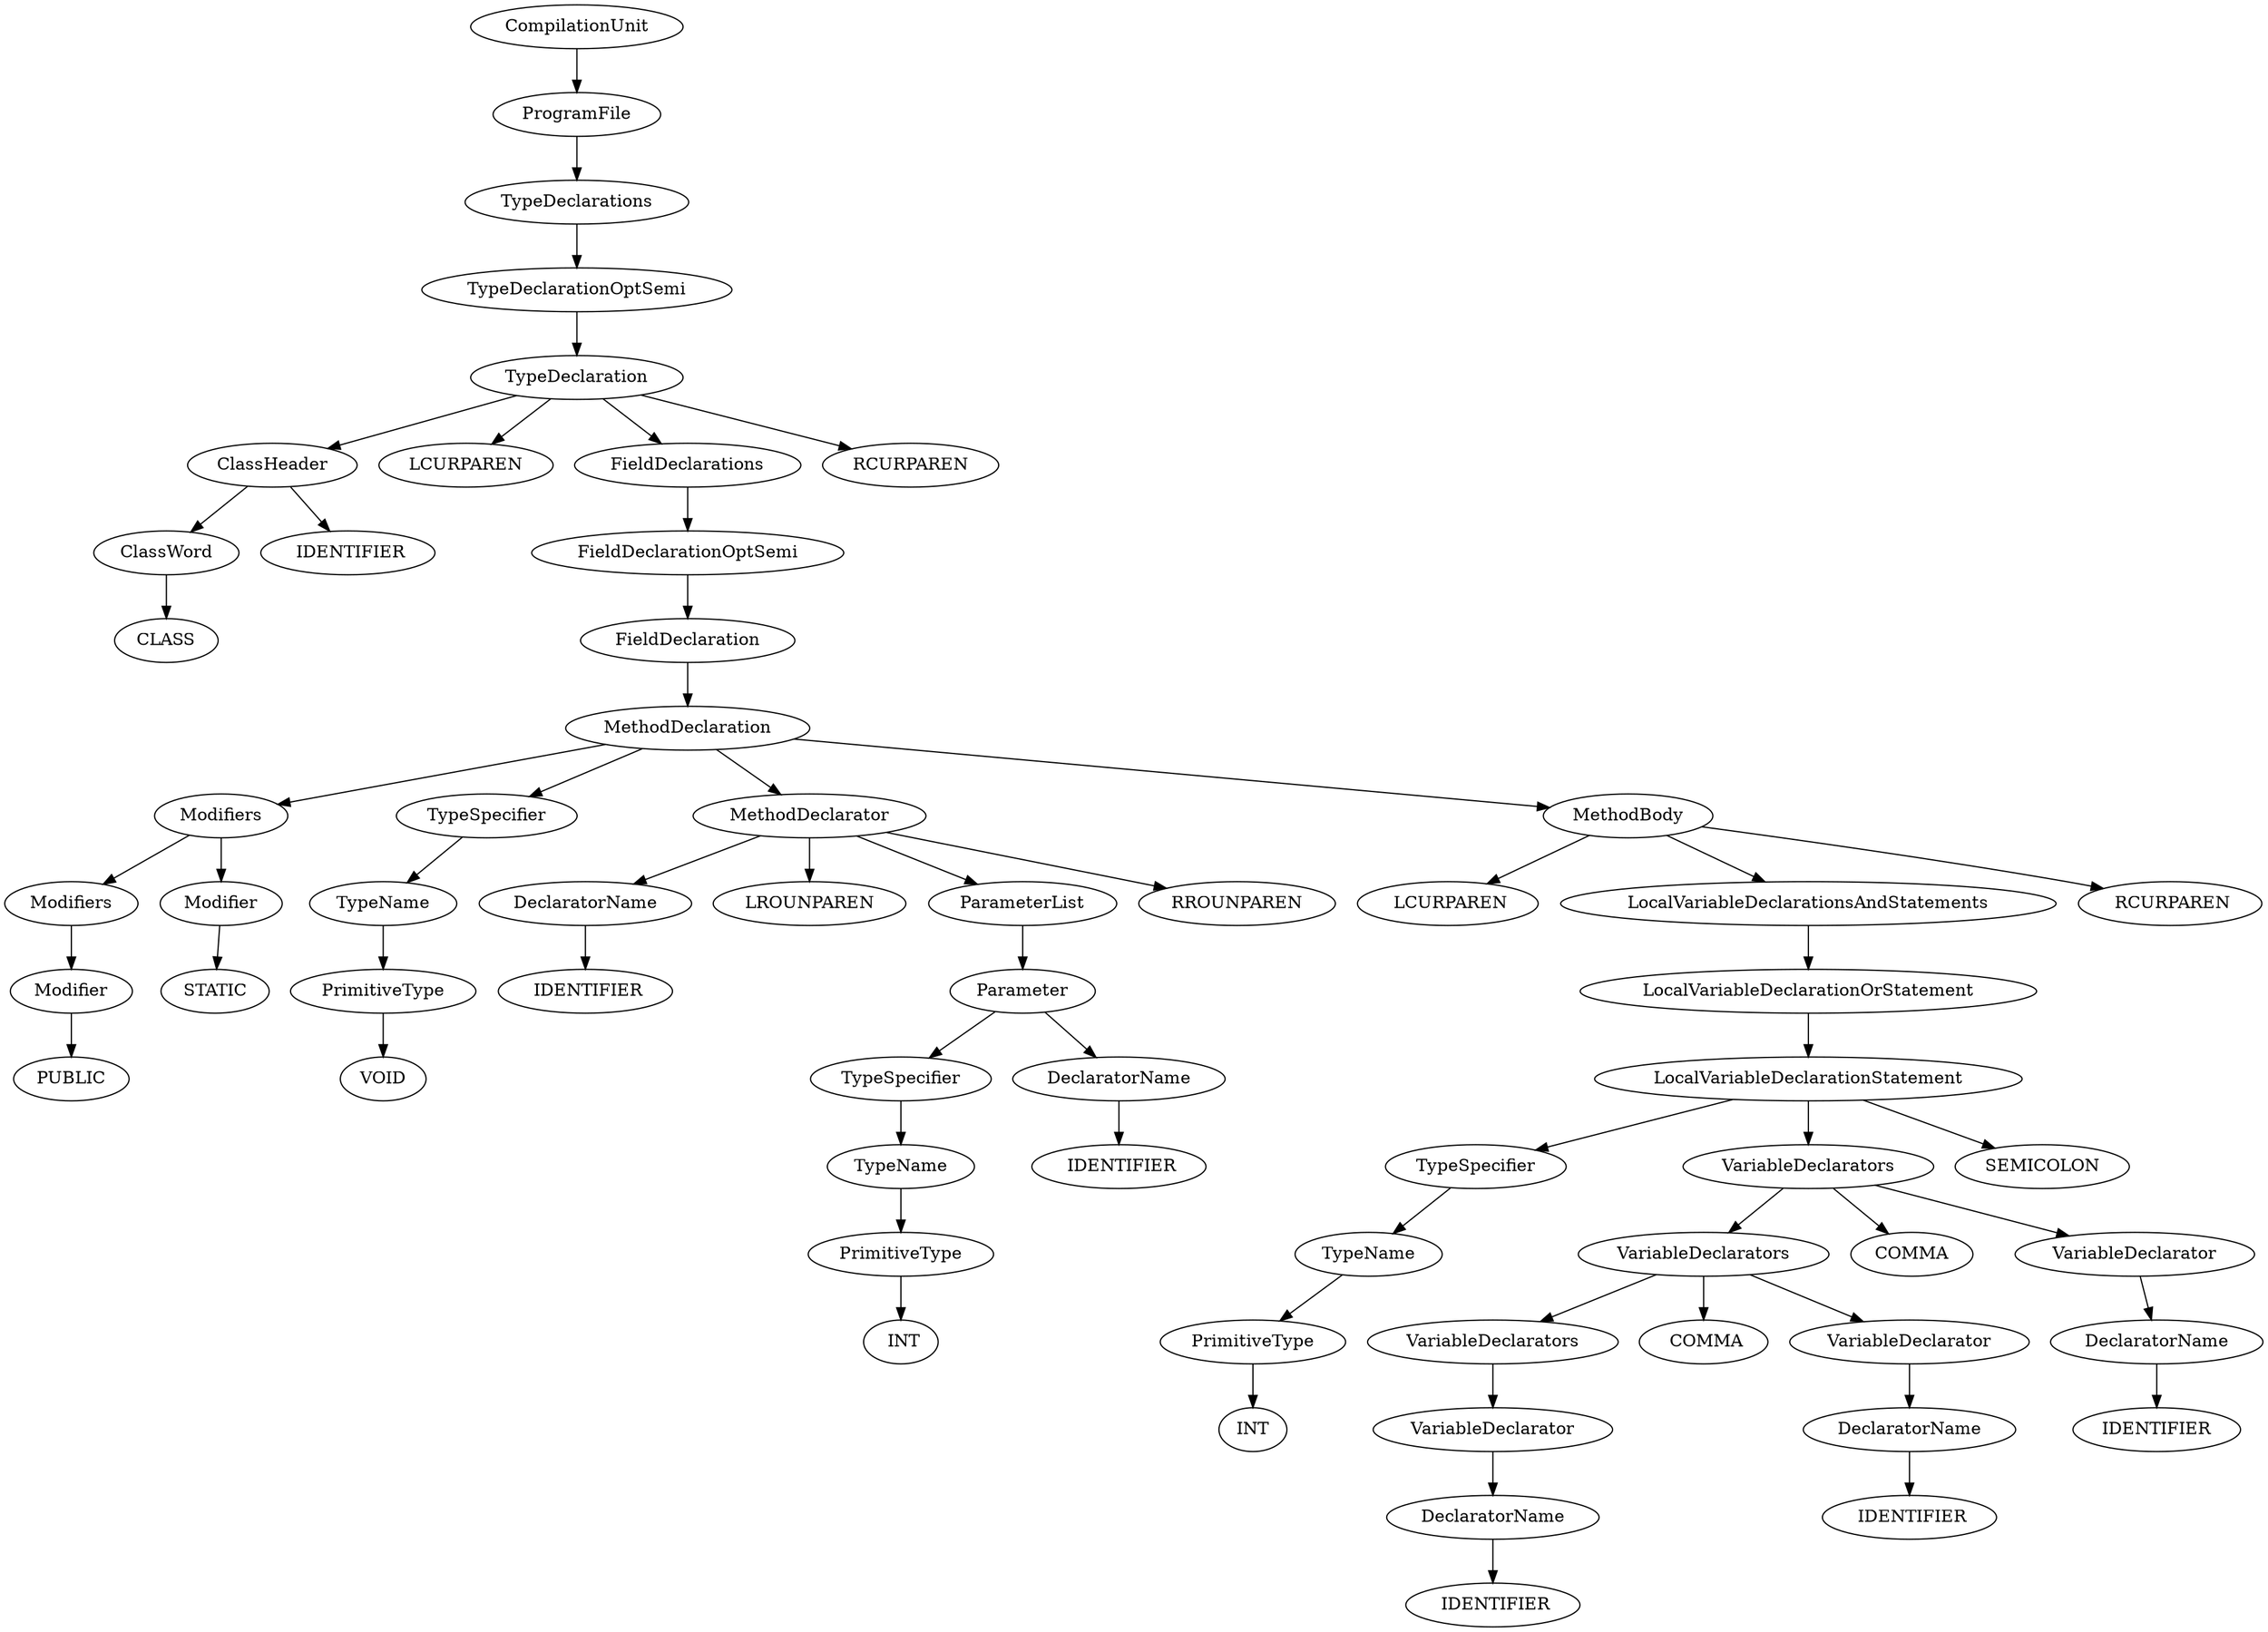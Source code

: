 digraph ParseTree{
CompilationUnit_1 [ label = "CompilationUnit" ]
ProgramFile_1 [ label = "ProgramFile" ]
CompilationUnit_1 -> ProgramFile_1 
ProgramFile_1 [ label = "ProgramFile" ]
TypeDeclarations_1 [ label = "TypeDeclarations" ]
ProgramFile_1 -> TypeDeclarations_1 
TypeDeclarations_1 [ label = "TypeDeclarations" ]
TypeDeclarationOptSemi_1 [ label = "TypeDeclarationOptSemi" ]
TypeDeclarations_1 -> TypeDeclarationOptSemi_1 
TypeDeclarationOptSemi_1 [ label = "TypeDeclarationOptSemi" ]
TypeDeclaration_1 [ label = "TypeDeclaration" ]
TypeDeclarationOptSemi_1 -> TypeDeclaration_1 
TypeDeclaration_1 [ label = "TypeDeclaration" ]
ClassHeader_1 [ label = "ClassHeader" ]
LCURPAREN_1 [ label = "LCURPAREN" ]
FieldDeclarations_1 [ label = "FieldDeclarations" ]
RCURPAREN_1 [ label = "RCURPAREN" ]
TypeDeclaration_1 -> ClassHeader_1  , LCURPAREN_1 , FieldDeclarations_1 , RCURPAREN_1
FieldDeclarations_1 [ label = "FieldDeclarations" ]
FieldDeclarationOptSemi_1 [ label = "FieldDeclarationOptSemi" ]
FieldDeclarations_1 -> FieldDeclarationOptSemi_1 
FieldDeclarationOptSemi_1 [ label = "FieldDeclarationOptSemi" ]
FieldDeclaration_1 [ label = "FieldDeclaration" ]
FieldDeclarationOptSemi_1 -> FieldDeclaration_1 
FieldDeclaration_1 [ label = "FieldDeclaration" ]
MethodDeclaration_1 [ label = "MethodDeclaration" ]
FieldDeclaration_1 -> MethodDeclaration_1 
MethodDeclaration_1 [ label = "MethodDeclaration" ]
Modifiers_1 [ label = "Modifiers" ]
TypeSpecifier_1 [ label = "TypeSpecifier" ]
MethodDeclarator_1 [ label = "MethodDeclarator" ]
MethodBody_1 [ label = "MethodBody" ]
MethodDeclaration_1 -> Modifiers_1  , TypeSpecifier_1 , MethodDeclarator_1 , MethodBody_1
MethodBody_1 [ label = "MethodBody" ]
LCURPAREN_2 [ label =" LCURPAREN" ]
LocalVariableDeclarationsAndStatements_1 [ label = "LocalVariableDeclarationsAndStatements" ]
RCURPAREN_2 [ label =" RCURPAREN" ]
MethodBody_1 -> LCURPAREN_2  , LocalVariableDeclarationsAndStatements_1 , RCURPAREN_2
LocalVariableDeclarationsAndStatements_1 [ label = "LocalVariableDeclarationsAndStatements" ]
LocalVariableDeclarationOrStatement_1 [ label = "LocalVariableDeclarationOrStatement" ]
LocalVariableDeclarationsAndStatements_1 -> LocalVariableDeclarationOrStatement_1 
LocalVariableDeclarationOrStatement_1 [ label = "LocalVariableDeclarationOrStatement" ]
LocalVariableDeclarationStatement_1 [ label = "LocalVariableDeclarationStatement" ]
LocalVariableDeclarationOrStatement_1 -> LocalVariableDeclarationStatement_1 
LocalVariableDeclarationStatement_1 [ label = "LocalVariableDeclarationStatement" ]
TypeSpecifier_2 [ label =" TypeSpecifier" ]
VariableDeclarators_1 [ label = "VariableDeclarators" ]
SEMICOLON_1 [ label = "SEMICOLON" ]
LocalVariableDeclarationStatement_1 -> TypeSpecifier_2  , VariableDeclarators_1 , SEMICOLON_1
VariableDeclarators_1 [ label = "VariableDeclarators" ]
VariableDeclarators_2 [ label =" VariableDeclarators" ]
COMMA_1 [ label = "COMMA" ]
VariableDeclarator_1 [ label = "VariableDeclarator" ]
VariableDeclarators_1 -> VariableDeclarators_2  , COMMA_1 , VariableDeclarator_1
VariableDeclarator_1 [ label = "VariableDeclarator" ]
DeclaratorName_1 [ label = "DeclaratorName" ]
VariableDeclarator_1 -> DeclaratorName_1 
DeclaratorName_1 [ label = "DeclaratorName" ]
IDENTIFIER_1 [ label = "IDENTIFIER" ]
DeclaratorName_1 -> IDENTIFIER_1 
VariableDeclarators_2 [ label = "VariableDeclarators" ]
VariableDeclarators_3 [ label =" VariableDeclarators" ]
COMMA_2 [ label =" COMMA" ]
VariableDeclarator_2 [ label =" VariableDeclarator" ]
VariableDeclarators_2 -> VariableDeclarators_3  , COMMA_2 , VariableDeclarator_2
VariableDeclarator_2 [ label = "VariableDeclarator" ]
DeclaratorName_2 [ label =" DeclaratorName" ]
VariableDeclarator_2 -> DeclaratorName_2 
DeclaratorName_2 [ label = "DeclaratorName" ]
IDENTIFIER_2 [ label =" IDENTIFIER" ]
DeclaratorName_2 -> IDENTIFIER_2 
VariableDeclarators_3 [ label = "VariableDeclarators" ]
VariableDeclarator_3 [ label =" VariableDeclarator" ]
VariableDeclarators_3 -> VariableDeclarator_3 
VariableDeclarator_3 [ label = "VariableDeclarator" ]
DeclaratorName_3 [ label =" DeclaratorName" ]
VariableDeclarator_3 -> DeclaratorName_3 
DeclaratorName_3 [ label = "DeclaratorName" ]
IDENTIFIER_3 [ label =" IDENTIFIER" ]
DeclaratorName_3 -> IDENTIFIER_3 
TypeSpecifier_2 [ label = "TypeSpecifier" ]
TypeName_1 [ label = "TypeName" ]
TypeSpecifier_2 -> TypeName_1 
TypeName_1 [ label = "TypeName" ]
PrimitiveType_1 [ label = "PrimitiveType" ]
TypeName_1 -> PrimitiveType_1 
PrimitiveType_1 [ label = "PrimitiveType" ]
INT_1 [ label = "INT" ]
PrimitiveType_1 -> INT_1 
MethodDeclarator_1 [ label = "MethodDeclarator" ]
DeclaratorName_4 [ label =" DeclaratorName" ]
LROUNPAREN_1 [ label = "LROUNPAREN" ]
ParameterList_1 [ label = "ParameterList" ]
RROUNPAREN_1 [ label = "RROUNPAREN" ]
MethodDeclarator_1 -> DeclaratorName_4  , LROUNPAREN_1 , ParameterList_1 , RROUNPAREN_1
ParameterList_1 [ label = "ParameterList" ]
Parameter_1 [ label = "Parameter" ]
ParameterList_1 -> Parameter_1 
Parameter_1 [ label = "Parameter" ]
TypeSpecifier_3 [ label =" TypeSpecifier" ]
DeclaratorName_5 [ label =" DeclaratorName" ]
Parameter_1 -> TypeSpecifier_3  , DeclaratorName_5
DeclaratorName_5 [ label = "DeclaratorName" ]
IDENTIFIER_4 [ label =" IDENTIFIER" ]
DeclaratorName_5 -> IDENTIFIER_4 
TypeSpecifier_3 [ label = "TypeSpecifier" ]
TypeName_2 [ label =" TypeName" ]
TypeSpecifier_3 -> TypeName_2 
TypeName_2 [ label = "TypeName" ]
PrimitiveType_2 [ label =" PrimitiveType" ]
TypeName_2 -> PrimitiveType_2 
PrimitiveType_2 [ label = "PrimitiveType" ]
INT_2 [ label =" INT" ]
PrimitiveType_2 -> INT_2 
DeclaratorName_4 [ label = "DeclaratorName" ]
IDENTIFIER_5 [ label =" IDENTIFIER" ]
DeclaratorName_4 -> IDENTIFIER_5 
TypeSpecifier_1 [ label = "TypeSpecifier" ]
TypeName_3 [ label =" TypeName" ]
TypeSpecifier_1 -> TypeName_3 
TypeName_3 [ label = "TypeName" ]
PrimitiveType_3 [ label =" PrimitiveType" ]
TypeName_3 -> PrimitiveType_3 
PrimitiveType_3 [ label = "PrimitiveType" ]
VOID_1 [ label = "VOID" ]
PrimitiveType_3 -> VOID_1 
Modifiers_1 [ label = "Modifiers" ]
Modifiers_2 [ label =" Modifiers" ]
Modifier_1 [ label = "Modifier" ]
Modifiers_1 -> Modifiers_2  , Modifier_1
Modifier_1 [ label = "Modifier" ]
STATIC_1 [ label = "STATIC" ]
Modifier_1 -> STATIC_1 
Modifiers_2 [ label = "Modifiers" ]
Modifier_2 [ label =" Modifier" ]
Modifiers_2 -> Modifier_2 
Modifier_2 [ label = "Modifier" ]
PUBLIC_1 [ label = "PUBLIC" ]
Modifier_2 -> PUBLIC_1 
ClassHeader_1 [ label = "ClassHeader" ]
ClassWord_1 [ label = "ClassWord" ]
IDENTIFIER_6 [ label =" IDENTIFIER" ]
ClassHeader_1 -> ClassWord_1  , IDENTIFIER_6
ClassWord_1 [ label = "ClassWord" ]
CLASS_1 [ label = "CLASS" ]
ClassWord_1 -> CLASS_1 
}
